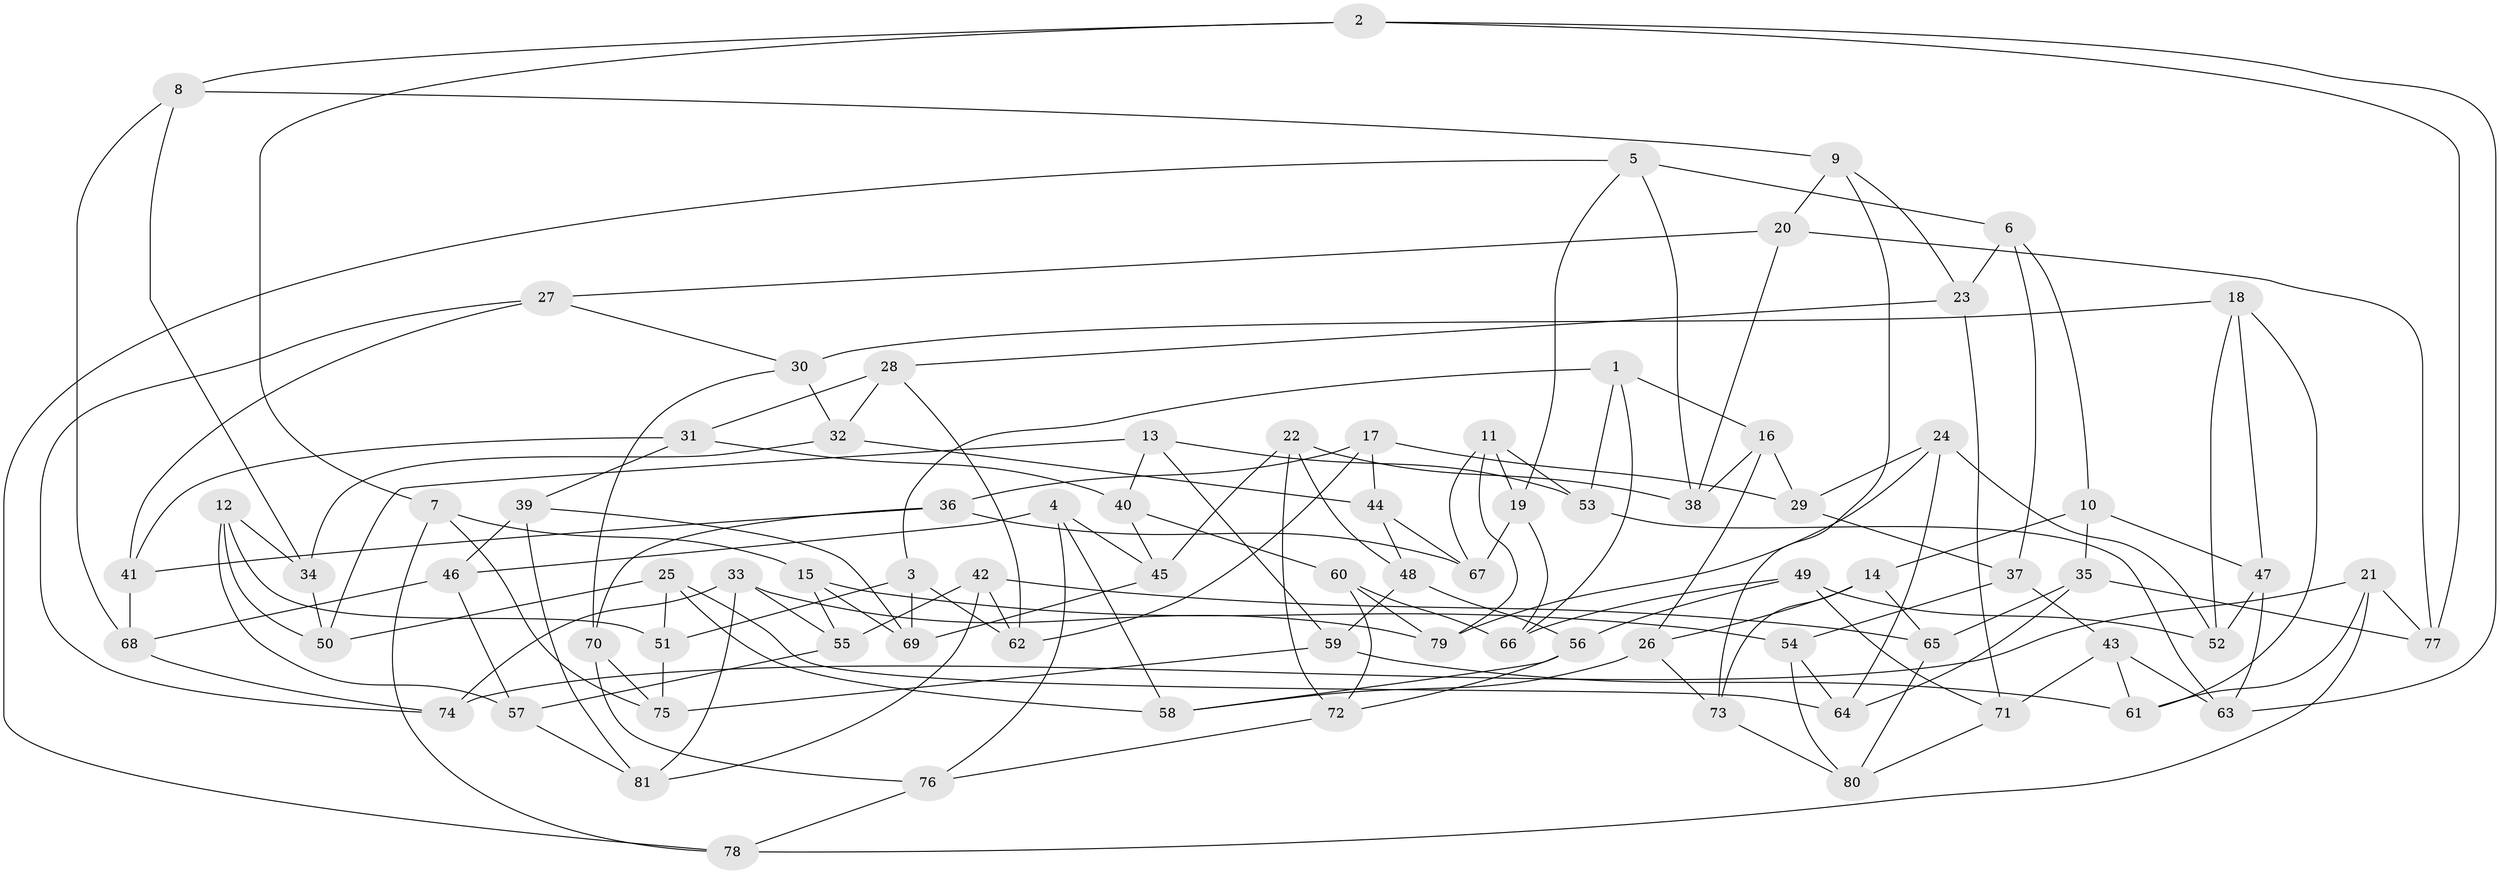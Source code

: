 // Generated by graph-tools (version 1.1) at 2025/27/03/09/25 03:27:00]
// undirected, 81 vertices, 162 edges
graph export_dot {
graph [start="1"]
  node [color=gray90,style=filled];
  1;
  2;
  3;
  4;
  5;
  6;
  7;
  8;
  9;
  10;
  11;
  12;
  13;
  14;
  15;
  16;
  17;
  18;
  19;
  20;
  21;
  22;
  23;
  24;
  25;
  26;
  27;
  28;
  29;
  30;
  31;
  32;
  33;
  34;
  35;
  36;
  37;
  38;
  39;
  40;
  41;
  42;
  43;
  44;
  45;
  46;
  47;
  48;
  49;
  50;
  51;
  52;
  53;
  54;
  55;
  56;
  57;
  58;
  59;
  60;
  61;
  62;
  63;
  64;
  65;
  66;
  67;
  68;
  69;
  70;
  71;
  72;
  73;
  74;
  75;
  76;
  77;
  78;
  79;
  80;
  81;
  1 -- 16;
  1 -- 53;
  1 -- 3;
  1 -- 66;
  2 -- 63;
  2 -- 7;
  2 -- 77;
  2 -- 8;
  3 -- 62;
  3 -- 51;
  3 -- 69;
  4 -- 58;
  4 -- 46;
  4 -- 45;
  4 -- 76;
  5 -- 78;
  5 -- 6;
  5 -- 19;
  5 -- 38;
  6 -- 23;
  6 -- 10;
  6 -- 37;
  7 -- 75;
  7 -- 78;
  7 -- 15;
  8 -- 9;
  8 -- 34;
  8 -- 68;
  9 -- 73;
  9 -- 20;
  9 -- 23;
  10 -- 47;
  10 -- 14;
  10 -- 35;
  11 -- 79;
  11 -- 67;
  11 -- 19;
  11 -- 53;
  12 -- 50;
  12 -- 57;
  12 -- 51;
  12 -- 34;
  13 -- 59;
  13 -- 50;
  13 -- 40;
  13 -- 53;
  14 -- 65;
  14 -- 73;
  14 -- 26;
  15 -- 55;
  15 -- 69;
  15 -- 54;
  16 -- 29;
  16 -- 38;
  16 -- 26;
  17 -- 29;
  17 -- 44;
  17 -- 62;
  17 -- 36;
  18 -- 52;
  18 -- 30;
  18 -- 47;
  18 -- 61;
  19 -- 67;
  19 -- 66;
  20 -- 27;
  20 -- 77;
  20 -- 38;
  21 -- 78;
  21 -- 74;
  21 -- 61;
  21 -- 77;
  22 -- 38;
  22 -- 48;
  22 -- 72;
  22 -- 45;
  23 -- 71;
  23 -- 28;
  24 -- 64;
  24 -- 29;
  24 -- 52;
  24 -- 79;
  25 -- 50;
  25 -- 58;
  25 -- 64;
  25 -- 51;
  26 -- 73;
  26 -- 58;
  27 -- 74;
  27 -- 30;
  27 -- 41;
  28 -- 62;
  28 -- 32;
  28 -- 31;
  29 -- 37;
  30 -- 32;
  30 -- 70;
  31 -- 39;
  31 -- 40;
  31 -- 41;
  32 -- 44;
  32 -- 34;
  33 -- 79;
  33 -- 74;
  33 -- 55;
  33 -- 81;
  34 -- 50;
  35 -- 77;
  35 -- 64;
  35 -- 65;
  36 -- 67;
  36 -- 41;
  36 -- 70;
  37 -- 54;
  37 -- 43;
  39 -- 46;
  39 -- 81;
  39 -- 69;
  40 -- 45;
  40 -- 60;
  41 -- 68;
  42 -- 81;
  42 -- 62;
  42 -- 65;
  42 -- 55;
  43 -- 61;
  43 -- 63;
  43 -- 71;
  44 -- 67;
  44 -- 48;
  45 -- 69;
  46 -- 57;
  46 -- 68;
  47 -- 63;
  47 -- 52;
  48 -- 56;
  48 -- 59;
  49 -- 71;
  49 -- 56;
  49 -- 66;
  49 -- 52;
  51 -- 75;
  53 -- 63;
  54 -- 64;
  54 -- 80;
  55 -- 57;
  56 -- 58;
  56 -- 72;
  57 -- 81;
  59 -- 61;
  59 -- 75;
  60 -- 79;
  60 -- 66;
  60 -- 72;
  65 -- 80;
  68 -- 74;
  70 -- 76;
  70 -- 75;
  71 -- 80;
  72 -- 76;
  73 -- 80;
  76 -- 78;
}
